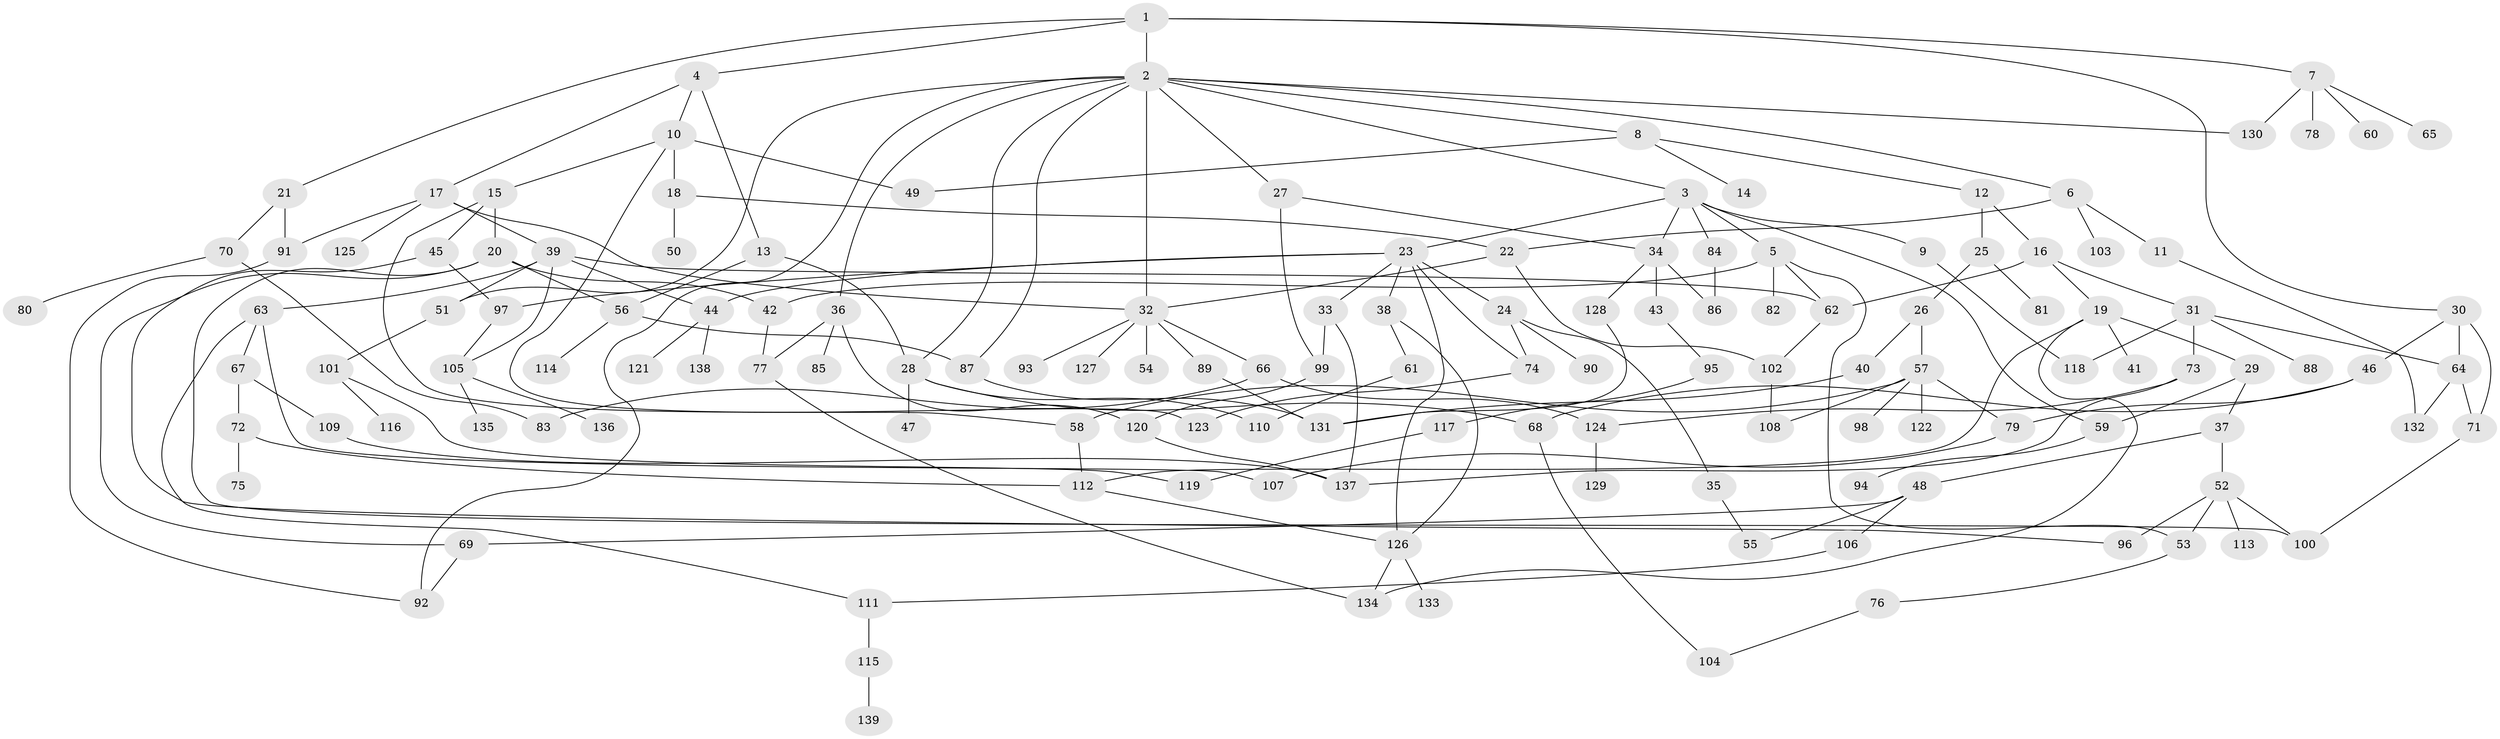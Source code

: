 // coarse degree distribution, {7: 0.05454545454545454, 6: 0.10909090909090909, 8: 0.01818181818181818, 3: 0.21818181818181817, 2: 0.2, 5: 0.14545454545454545, 4: 0.16363636363636364, 1: 0.07272727272727272, 13: 0.01818181818181818}
// Generated by graph-tools (version 1.1) at 2025/36/03/04/25 23:36:11]
// undirected, 139 vertices, 198 edges
graph export_dot {
  node [color=gray90,style=filled];
  1;
  2;
  3;
  4;
  5;
  6;
  7;
  8;
  9;
  10;
  11;
  12;
  13;
  14;
  15;
  16;
  17;
  18;
  19;
  20;
  21;
  22;
  23;
  24;
  25;
  26;
  27;
  28;
  29;
  30;
  31;
  32;
  33;
  34;
  35;
  36;
  37;
  38;
  39;
  40;
  41;
  42;
  43;
  44;
  45;
  46;
  47;
  48;
  49;
  50;
  51;
  52;
  53;
  54;
  55;
  56;
  57;
  58;
  59;
  60;
  61;
  62;
  63;
  64;
  65;
  66;
  67;
  68;
  69;
  70;
  71;
  72;
  73;
  74;
  75;
  76;
  77;
  78;
  79;
  80;
  81;
  82;
  83;
  84;
  85;
  86;
  87;
  88;
  89;
  90;
  91;
  92;
  93;
  94;
  95;
  96;
  97;
  98;
  99;
  100;
  101;
  102;
  103;
  104;
  105;
  106;
  107;
  108;
  109;
  110;
  111;
  112;
  113;
  114;
  115;
  116;
  117;
  118;
  119;
  120;
  121;
  122;
  123;
  124;
  125;
  126;
  127;
  128;
  129;
  130;
  131;
  132;
  133;
  134;
  135;
  136;
  137;
  138;
  139;
  1 -- 2;
  1 -- 4;
  1 -- 7;
  1 -- 21;
  1 -- 30;
  2 -- 3;
  2 -- 6;
  2 -- 8;
  2 -- 27;
  2 -- 36;
  2 -- 92;
  2 -- 87;
  2 -- 51;
  2 -- 28;
  2 -- 32;
  2 -- 130;
  3 -- 5;
  3 -- 9;
  3 -- 23;
  3 -- 34;
  3 -- 59;
  3 -- 84;
  4 -- 10;
  4 -- 13;
  4 -- 17;
  5 -- 53;
  5 -- 82;
  5 -- 42;
  5 -- 62;
  6 -- 11;
  6 -- 22;
  6 -- 103;
  7 -- 60;
  7 -- 65;
  7 -- 78;
  7 -- 130;
  8 -- 12;
  8 -- 14;
  8 -- 49;
  9 -- 118;
  10 -- 15;
  10 -- 18;
  10 -- 49;
  10 -- 123;
  11 -- 132;
  12 -- 16;
  12 -- 25;
  13 -- 28;
  13 -- 56;
  15 -- 20;
  15 -- 45;
  15 -- 58;
  16 -- 19;
  16 -- 31;
  16 -- 62;
  17 -- 32;
  17 -- 39;
  17 -- 125;
  17 -- 91;
  18 -- 50;
  18 -- 22;
  19 -- 29;
  19 -- 41;
  19 -- 112;
  19 -- 134;
  20 -- 42;
  20 -- 69;
  20 -- 100;
  20 -- 56;
  21 -- 70;
  21 -- 91;
  22 -- 102;
  22 -- 32;
  23 -- 24;
  23 -- 33;
  23 -- 38;
  23 -- 44;
  23 -- 97;
  23 -- 74;
  23 -- 126;
  24 -- 35;
  24 -- 74;
  24 -- 90;
  25 -- 26;
  25 -- 81;
  26 -- 40;
  26 -- 57;
  27 -- 99;
  27 -- 34;
  28 -- 47;
  28 -- 68;
  28 -- 110;
  29 -- 37;
  29 -- 59;
  30 -- 46;
  30 -- 71;
  30 -- 64;
  31 -- 64;
  31 -- 73;
  31 -- 88;
  31 -- 118;
  32 -- 54;
  32 -- 66;
  32 -- 89;
  32 -- 93;
  32 -- 127;
  33 -- 99;
  33 -- 137;
  34 -- 43;
  34 -- 128;
  34 -- 86;
  35 -- 55;
  36 -- 77;
  36 -- 85;
  36 -- 120;
  37 -- 48;
  37 -- 52;
  38 -- 61;
  38 -- 126;
  39 -- 51;
  39 -- 62;
  39 -- 63;
  39 -- 105;
  39 -- 44;
  40 -- 131;
  42 -- 77;
  43 -- 95;
  44 -- 121;
  44 -- 138;
  45 -- 97;
  45 -- 96;
  46 -- 79;
  46 -- 68;
  48 -- 55;
  48 -- 106;
  48 -- 69;
  51 -- 101;
  52 -- 96;
  52 -- 113;
  52 -- 100;
  52 -- 53;
  53 -- 76;
  56 -- 87;
  56 -- 114;
  57 -- 58;
  57 -- 98;
  57 -- 122;
  57 -- 108;
  57 -- 79;
  58 -- 112;
  59 -- 94;
  61 -- 110;
  62 -- 102;
  63 -- 67;
  63 -- 107;
  63 -- 111;
  64 -- 132;
  64 -- 71;
  66 -- 83;
  66 -- 124;
  67 -- 72;
  67 -- 109;
  68 -- 104;
  69 -- 92;
  70 -- 80;
  70 -- 83;
  71 -- 100;
  72 -- 75;
  72 -- 112;
  73 -- 124;
  73 -- 137;
  74 -- 123;
  76 -- 104;
  77 -- 134;
  79 -- 107;
  84 -- 86;
  87 -- 131;
  89 -- 131;
  91 -- 92;
  95 -- 117;
  97 -- 105;
  99 -- 120;
  101 -- 116;
  101 -- 119;
  102 -- 108;
  105 -- 135;
  105 -- 136;
  106 -- 111;
  109 -- 137;
  111 -- 115;
  112 -- 126;
  115 -- 139;
  117 -- 119;
  120 -- 137;
  124 -- 129;
  126 -- 133;
  126 -- 134;
  128 -- 131;
}
